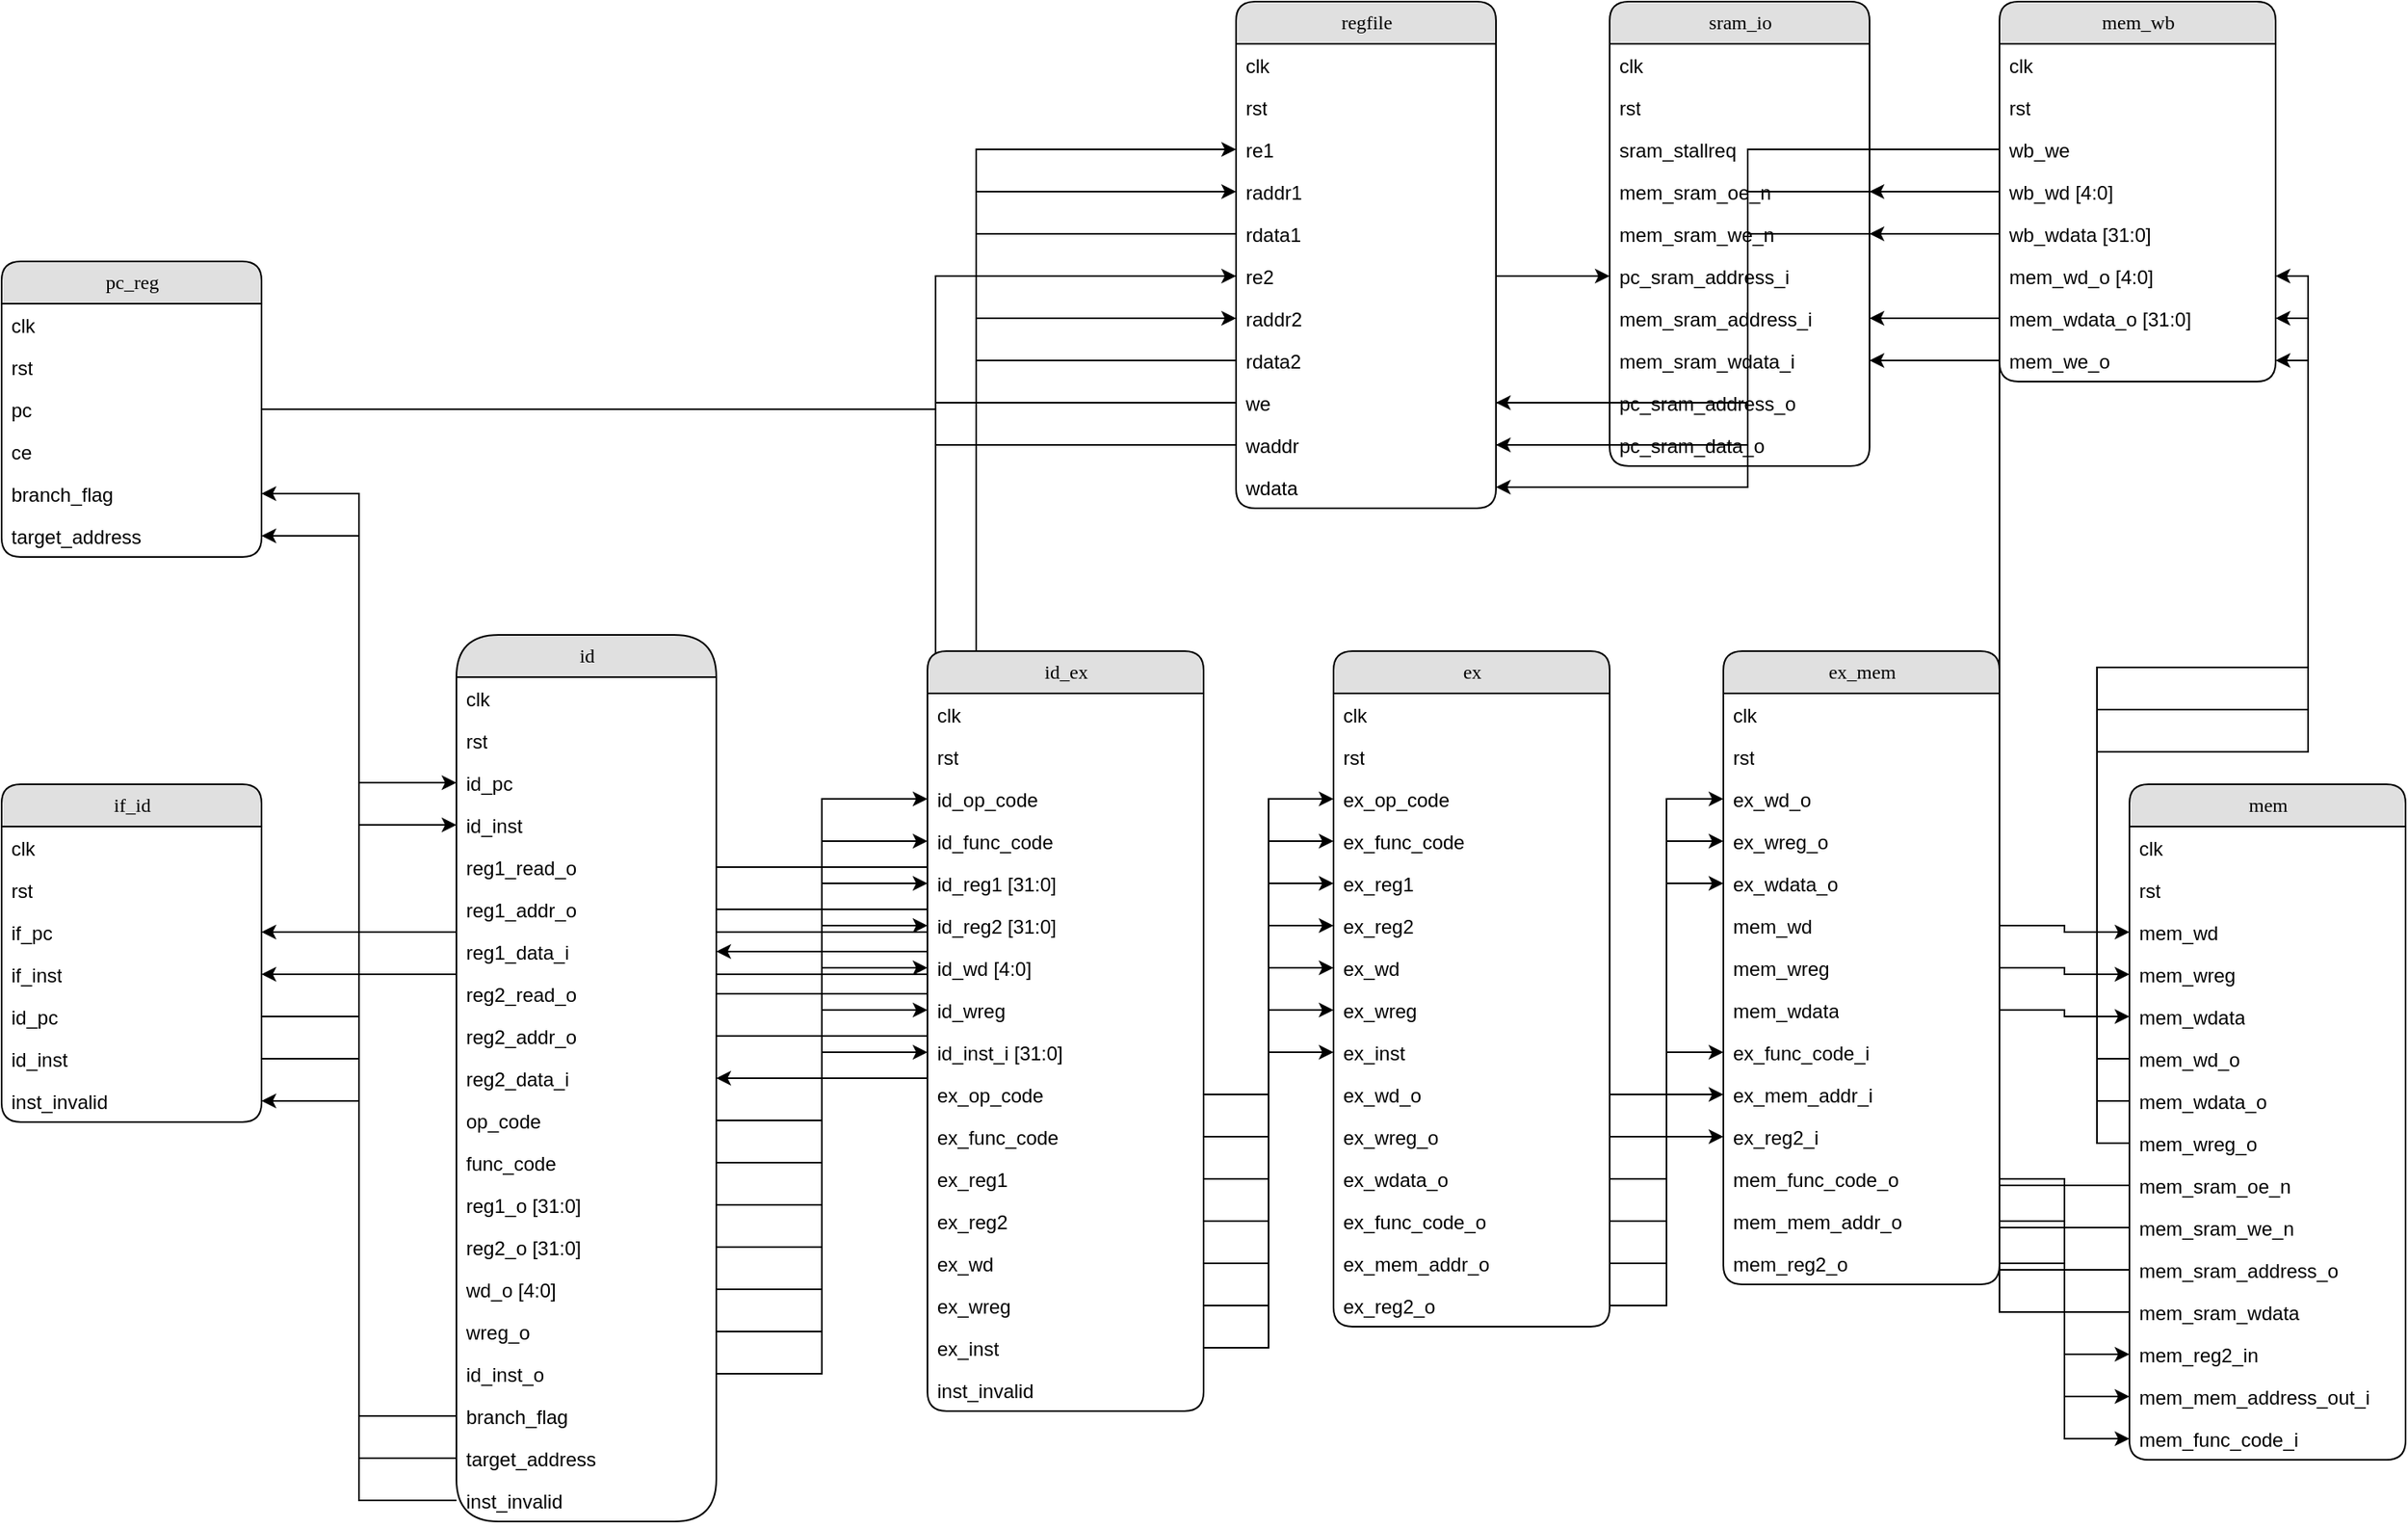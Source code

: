 <mxfile version="13.9.2" type="github">
  <diagram name="Page-1" id="b520641d-4fe3-3701-9064-5fc419738815">
    <mxGraphModel dx="2426" dy="2459" grid="1" gridSize="10" guides="1" tooltips="1" connect="1" arrows="1" fold="1" page="1" pageScale="1" pageWidth="850" pageHeight="1100" background="#ffffff" math="0" shadow="0">
      <root>
        <mxCell id="0" />
        <mxCell id="1" parent="0" />
        <mxCell id="21ea969265ad0168-6" value="pc_reg" style="swimlane;html=1;fontStyle=0;childLayout=stackLayout;horizontal=1;startSize=26;fillColor=#e0e0e0;horizontalStack=0;resizeParent=1;resizeLast=0;collapsible=1;marginBottom=0;swimlaneFillColor=#ffffff;align=center;rounded=1;shadow=0;comic=0;labelBackgroundColor=none;strokeWidth=1;fontFamily=Verdana;fontSize=12" parent="1" vertex="1">
          <mxGeometry x="70" y="-470" width="160" height="182" as="geometry">
            <mxRectangle x="160" y="74" width="70" height="26" as="alternateBounds" />
          </mxGeometry>
        </mxCell>
        <mxCell id="21ea969265ad0168-7" value="clk" style="text;html=1;strokeColor=none;fillColor=none;spacingLeft=4;spacingRight=4;whiteSpace=wrap;overflow=hidden;rotatable=0;points=[[0,0.5],[1,0.5]];portConstraint=eastwest;" parent="21ea969265ad0168-6" vertex="1">
          <mxGeometry y="26" width="160" height="26" as="geometry" />
        </mxCell>
        <mxCell id="21ea969265ad0168-8" value="rst" style="text;html=1;strokeColor=none;fillColor=none;spacingLeft=4;spacingRight=4;whiteSpace=wrap;overflow=hidden;rotatable=0;points=[[0,0.5],[1,0.5]];portConstraint=eastwest;" parent="21ea969265ad0168-6" vertex="1">
          <mxGeometry y="52" width="160" height="26" as="geometry" />
        </mxCell>
        <mxCell id="21ea969265ad0168-9" value="pc" style="text;html=1;strokeColor=none;fillColor=none;spacingLeft=4;spacingRight=4;whiteSpace=wrap;overflow=hidden;rotatable=0;points=[[0,0.5],[1,0.5]];portConstraint=eastwest;" parent="21ea969265ad0168-6" vertex="1">
          <mxGeometry y="78" width="160" height="26" as="geometry" />
        </mxCell>
        <mxCell id="YsdhhC4Hr84g5VF4oJ76-20" value="ce" style="text;html=1;strokeColor=none;fillColor=none;spacingLeft=4;spacingRight=4;whiteSpace=wrap;overflow=hidden;rotatable=0;points=[[0,0.5],[1,0.5]];portConstraint=eastwest;" vertex="1" parent="21ea969265ad0168-6">
          <mxGeometry y="104" width="160" height="26" as="geometry" />
        </mxCell>
        <mxCell id="YsdhhC4Hr84g5VF4oJ76-26" value="branch_flag" style="text;html=1;strokeColor=none;fillColor=none;spacingLeft=4;spacingRight=4;whiteSpace=wrap;overflow=hidden;rotatable=0;points=[[0,0.5],[1,0.5]];portConstraint=eastwest;" vertex="1" parent="21ea969265ad0168-6">
          <mxGeometry y="130" width="160" height="26" as="geometry" />
        </mxCell>
        <mxCell id="YsdhhC4Hr84g5VF4oJ76-27" value="target_address" style="text;html=1;strokeColor=none;fillColor=none;spacingLeft=4;spacingRight=4;whiteSpace=wrap;overflow=hidden;rotatable=0;points=[[0,0.5],[1,0.5]];portConstraint=eastwest;" vertex="1" parent="21ea969265ad0168-6">
          <mxGeometry y="156" width="160" height="26" as="geometry" />
        </mxCell>
        <mxCell id="YsdhhC4Hr84g5VF4oJ76-32" value="sram_io" style="swimlane;html=1;fontStyle=0;childLayout=stackLayout;horizontal=1;startSize=26;fillColor=#e0e0e0;horizontalStack=0;resizeParent=1;resizeLast=0;collapsible=1;marginBottom=0;swimlaneFillColor=#ffffff;align=center;rounded=1;shadow=0;comic=0;labelBackgroundColor=none;strokeWidth=1;fontFamily=Verdana;fontSize=12" vertex="1" parent="1">
          <mxGeometry x="1060" y="-630" width="160" height="286" as="geometry" />
        </mxCell>
        <mxCell id="YsdhhC4Hr84g5VF4oJ76-33" value="clk" style="text;html=1;strokeColor=none;fillColor=none;spacingLeft=4;spacingRight=4;whiteSpace=wrap;overflow=hidden;rotatable=0;points=[[0,0.5],[1,0.5]];portConstraint=eastwest;" vertex="1" parent="YsdhhC4Hr84g5VF4oJ76-32">
          <mxGeometry y="26" width="160" height="26" as="geometry" />
        </mxCell>
        <mxCell id="YsdhhC4Hr84g5VF4oJ76-34" value="rst" style="text;html=1;strokeColor=none;fillColor=none;spacingLeft=4;spacingRight=4;whiteSpace=wrap;overflow=hidden;rotatable=0;points=[[0,0.5],[1,0.5]];portConstraint=eastwest;" vertex="1" parent="YsdhhC4Hr84g5VF4oJ76-32">
          <mxGeometry y="52" width="160" height="26" as="geometry" />
        </mxCell>
        <mxCell id="YsdhhC4Hr84g5VF4oJ76-35" value="sram_stallreq" style="text;html=1;strokeColor=none;fillColor=none;spacingLeft=4;spacingRight=4;whiteSpace=wrap;overflow=hidden;rotatable=0;points=[[0,0.5],[1,0.5]];portConstraint=eastwest;" vertex="1" parent="YsdhhC4Hr84g5VF4oJ76-32">
          <mxGeometry y="78" width="160" height="26" as="geometry" />
        </mxCell>
        <mxCell id="YsdhhC4Hr84g5VF4oJ76-36" value="mem_sram_oe_n" style="text;html=1;strokeColor=none;fillColor=none;spacingLeft=4;spacingRight=4;whiteSpace=wrap;overflow=hidden;rotatable=0;points=[[0,0.5],[1,0.5]];portConstraint=eastwest;" vertex="1" parent="YsdhhC4Hr84g5VF4oJ76-32">
          <mxGeometry y="104" width="160" height="26" as="geometry" />
        </mxCell>
        <mxCell id="YsdhhC4Hr84g5VF4oJ76-37" value="mem_sram_we_n" style="text;html=1;strokeColor=none;fillColor=none;spacingLeft=4;spacingRight=4;whiteSpace=wrap;overflow=hidden;rotatable=0;points=[[0,0.5],[1,0.5]];portConstraint=eastwest;" vertex="1" parent="YsdhhC4Hr84g5VF4oJ76-32">
          <mxGeometry y="130" width="160" height="26" as="geometry" />
        </mxCell>
        <mxCell id="YsdhhC4Hr84g5VF4oJ76-38" value="pc_sram_address_i" style="text;html=1;strokeColor=none;fillColor=none;spacingLeft=4;spacingRight=4;whiteSpace=wrap;overflow=hidden;rotatable=0;points=[[0,0.5],[1,0.5]];portConstraint=eastwest;" vertex="1" parent="YsdhhC4Hr84g5VF4oJ76-32">
          <mxGeometry y="156" width="160" height="26" as="geometry" />
        </mxCell>
        <mxCell id="YsdhhC4Hr84g5VF4oJ76-39" value="mem_sram_address_i" style="text;html=1;strokeColor=none;fillColor=none;spacingLeft=4;spacingRight=4;whiteSpace=wrap;overflow=hidden;rotatable=0;points=[[0,0.5],[1,0.5]];portConstraint=eastwest;" vertex="1" parent="YsdhhC4Hr84g5VF4oJ76-32">
          <mxGeometry y="182" width="160" height="26" as="geometry" />
        </mxCell>
        <mxCell id="YsdhhC4Hr84g5VF4oJ76-40" value="mem_sram_wdata_i" style="text;html=1;strokeColor=none;fillColor=none;spacingLeft=4;spacingRight=4;whiteSpace=wrap;overflow=hidden;rotatable=0;points=[[0,0.5],[1,0.5]];portConstraint=eastwest;" vertex="1" parent="YsdhhC4Hr84g5VF4oJ76-32">
          <mxGeometry y="208" width="160" height="26" as="geometry" />
        </mxCell>
        <mxCell id="YsdhhC4Hr84g5VF4oJ76-42" value="pc_sram_address_o" style="text;html=1;strokeColor=none;fillColor=none;spacingLeft=4;spacingRight=4;whiteSpace=wrap;overflow=hidden;rotatable=0;points=[[0,0.5],[1,0.5]];portConstraint=eastwest;" vertex="1" parent="YsdhhC4Hr84g5VF4oJ76-32">
          <mxGeometry y="234" width="160" height="26" as="geometry" />
        </mxCell>
        <mxCell id="YsdhhC4Hr84g5VF4oJ76-41" value="pc_sram_data_o" style="text;html=1;strokeColor=none;fillColor=none;spacingLeft=4;spacingRight=4;whiteSpace=wrap;overflow=hidden;rotatable=0;points=[[0,0.5],[1,0.5]];portConstraint=eastwest;" vertex="1" parent="YsdhhC4Hr84g5VF4oJ76-32">
          <mxGeometry y="260" width="160" height="26" as="geometry" />
        </mxCell>
        <mxCell id="YsdhhC4Hr84g5VF4oJ76-43" style="edgeStyle=orthogonalEdgeStyle;rounded=0;orthogonalLoop=1;jettySize=auto;html=1;" edge="1" parent="1" source="21ea969265ad0168-9" target="YsdhhC4Hr84g5VF4oJ76-38">
          <mxGeometry relative="1" as="geometry" />
        </mxCell>
        <mxCell id="YsdhhC4Hr84g5VF4oJ76-44" value="if_id" style="swimlane;html=1;fontStyle=0;childLayout=stackLayout;horizontal=1;startSize=26;fillColor=#e0e0e0;horizontalStack=0;resizeParent=1;resizeLast=0;collapsible=1;marginBottom=0;swimlaneFillColor=#ffffff;align=center;rounded=1;shadow=0;comic=0;labelBackgroundColor=none;strokeWidth=1;fontFamily=Verdana;fontSize=12" vertex="1" parent="1">
          <mxGeometry x="70" y="-148" width="160" height="208" as="geometry" />
        </mxCell>
        <mxCell id="YsdhhC4Hr84g5VF4oJ76-45" value="clk" style="text;html=1;strokeColor=none;fillColor=none;spacingLeft=4;spacingRight=4;whiteSpace=wrap;overflow=hidden;rotatable=0;points=[[0,0.5],[1,0.5]];portConstraint=eastwest;" vertex="1" parent="YsdhhC4Hr84g5VF4oJ76-44">
          <mxGeometry y="26" width="160" height="26" as="geometry" />
        </mxCell>
        <mxCell id="YsdhhC4Hr84g5VF4oJ76-46" value="rst" style="text;html=1;strokeColor=none;fillColor=none;spacingLeft=4;spacingRight=4;whiteSpace=wrap;overflow=hidden;rotatable=0;points=[[0,0.5],[1,0.5]];portConstraint=eastwest;" vertex="1" parent="YsdhhC4Hr84g5VF4oJ76-44">
          <mxGeometry y="52" width="160" height="26" as="geometry" />
        </mxCell>
        <mxCell id="YsdhhC4Hr84g5VF4oJ76-47" value="if_pc" style="text;html=1;strokeColor=none;fillColor=none;spacingLeft=4;spacingRight=4;whiteSpace=wrap;overflow=hidden;rotatable=0;points=[[0,0.5],[1,0.5]];portConstraint=eastwest;" vertex="1" parent="YsdhhC4Hr84g5VF4oJ76-44">
          <mxGeometry y="78" width="160" height="26" as="geometry" />
        </mxCell>
        <mxCell id="YsdhhC4Hr84g5VF4oJ76-48" value="if_inst" style="text;html=1;strokeColor=none;fillColor=none;spacingLeft=4;spacingRight=4;whiteSpace=wrap;overflow=hidden;rotatable=0;points=[[0,0.5],[1,0.5]];portConstraint=eastwest;" vertex="1" parent="YsdhhC4Hr84g5VF4oJ76-44">
          <mxGeometry y="104" width="160" height="26" as="geometry" />
        </mxCell>
        <mxCell id="YsdhhC4Hr84g5VF4oJ76-49" value="id_pc" style="text;html=1;strokeColor=none;fillColor=none;spacingLeft=4;spacingRight=4;whiteSpace=wrap;overflow=hidden;rotatable=0;points=[[0,0.5],[1,0.5]];portConstraint=eastwest;" vertex="1" parent="YsdhhC4Hr84g5VF4oJ76-44">
          <mxGeometry y="130" width="160" height="26" as="geometry" />
        </mxCell>
        <mxCell id="YsdhhC4Hr84g5VF4oJ76-50" value="id_inst" style="text;html=1;strokeColor=none;fillColor=none;spacingLeft=4;spacingRight=4;whiteSpace=wrap;overflow=hidden;rotatable=0;points=[[0,0.5],[1,0.5]];portConstraint=eastwest;" vertex="1" parent="YsdhhC4Hr84g5VF4oJ76-44">
          <mxGeometry y="156" width="160" height="26" as="geometry" />
        </mxCell>
        <mxCell id="YsdhhC4Hr84g5VF4oJ76-51" value="inst_invalid" style="text;html=1;strokeColor=none;fillColor=none;spacingLeft=4;spacingRight=4;whiteSpace=wrap;overflow=hidden;rotatable=0;points=[[0,0.5],[1,0.5]];portConstraint=eastwest;" vertex="1" parent="YsdhhC4Hr84g5VF4oJ76-44">
          <mxGeometry y="182" width="160" height="26" as="geometry" />
        </mxCell>
        <mxCell id="YsdhhC4Hr84g5VF4oJ76-52" style="edgeStyle=orthogonalEdgeStyle;rounded=0;orthogonalLoop=1;jettySize=auto;html=1;" edge="1" parent="1" source="YsdhhC4Hr84g5VF4oJ76-42" target="YsdhhC4Hr84g5VF4oJ76-47">
          <mxGeometry relative="1" as="geometry" />
        </mxCell>
        <mxCell id="YsdhhC4Hr84g5VF4oJ76-53" style="edgeStyle=orthogonalEdgeStyle;rounded=0;orthogonalLoop=1;jettySize=auto;html=1;" edge="1" parent="1" source="YsdhhC4Hr84g5VF4oJ76-41" target="YsdhhC4Hr84g5VF4oJ76-48">
          <mxGeometry relative="1" as="geometry" />
        </mxCell>
        <mxCell id="YsdhhC4Hr84g5VF4oJ76-54" value="id" style="swimlane;html=1;fontStyle=0;childLayout=stackLayout;horizontal=1;startSize=26;fillColor=#e0e0e0;horizontalStack=0;resizeParent=1;resizeLast=0;collapsible=1;marginBottom=0;swimlaneFillColor=#ffffff;align=center;rounded=1;shadow=0;comic=0;labelBackgroundColor=none;strokeWidth=1;fontFamily=Verdana;fontSize=12;arcSize=46;" vertex="1" parent="1">
          <mxGeometry x="350" y="-240" width="160" height="546" as="geometry" />
        </mxCell>
        <mxCell id="YsdhhC4Hr84g5VF4oJ76-55" value="clk" style="text;html=1;strokeColor=none;fillColor=none;spacingLeft=4;spacingRight=4;whiteSpace=wrap;overflow=hidden;rotatable=0;points=[[0,0.5],[1,0.5]];portConstraint=eastwest;" vertex="1" parent="YsdhhC4Hr84g5VF4oJ76-54">
          <mxGeometry y="26" width="160" height="26" as="geometry" />
        </mxCell>
        <mxCell id="YsdhhC4Hr84g5VF4oJ76-56" value="rst" style="text;html=1;strokeColor=none;fillColor=none;spacingLeft=4;spacingRight=4;whiteSpace=wrap;overflow=hidden;rotatable=0;points=[[0,0.5],[1,0.5]];portConstraint=eastwest;" vertex="1" parent="YsdhhC4Hr84g5VF4oJ76-54">
          <mxGeometry y="52" width="160" height="26" as="geometry" />
        </mxCell>
        <mxCell id="YsdhhC4Hr84g5VF4oJ76-57" value="id_pc" style="text;html=1;strokeColor=none;fillColor=none;spacingLeft=4;spacingRight=4;whiteSpace=wrap;overflow=hidden;rotatable=0;points=[[0,0.5],[1,0.5]];portConstraint=eastwest;" vertex="1" parent="YsdhhC4Hr84g5VF4oJ76-54">
          <mxGeometry y="78" width="160" height="26" as="geometry" />
        </mxCell>
        <mxCell id="YsdhhC4Hr84g5VF4oJ76-58" value="id_inst" style="text;html=1;strokeColor=none;fillColor=none;spacingLeft=4;spacingRight=4;whiteSpace=wrap;overflow=hidden;rotatable=0;points=[[0,0.5],[1,0.5]];portConstraint=eastwest;" vertex="1" parent="YsdhhC4Hr84g5VF4oJ76-54">
          <mxGeometry y="104" width="160" height="26" as="geometry" />
        </mxCell>
        <mxCell id="YsdhhC4Hr84g5VF4oJ76-80" value="reg1_read_o" style="text;html=1;strokeColor=none;fillColor=none;spacingLeft=4;spacingRight=4;whiteSpace=wrap;overflow=hidden;rotatable=0;points=[[0,0.5],[1,0.5]];portConstraint=eastwest;" vertex="1" parent="YsdhhC4Hr84g5VF4oJ76-54">
          <mxGeometry y="130" width="160" height="26" as="geometry" />
        </mxCell>
        <mxCell id="YsdhhC4Hr84g5VF4oJ76-73" value="reg1_addr_o" style="text;html=1;strokeColor=none;fillColor=none;spacingLeft=4;spacingRight=4;whiteSpace=wrap;overflow=hidden;rotatable=0;points=[[0,0.5],[1,0.5]];portConstraint=eastwest;" vertex="1" parent="YsdhhC4Hr84g5VF4oJ76-54">
          <mxGeometry y="156" width="160" height="26" as="geometry" />
        </mxCell>
        <mxCell id="YsdhhC4Hr84g5VF4oJ76-78" value="reg1_data_i" style="text;html=1;strokeColor=none;fillColor=none;spacingLeft=4;spacingRight=4;whiteSpace=wrap;overflow=hidden;rotatable=0;points=[[0,0.5],[1,0.5]];portConstraint=eastwest;" vertex="1" parent="YsdhhC4Hr84g5VF4oJ76-54">
          <mxGeometry y="182" width="160" height="26" as="geometry" />
        </mxCell>
        <mxCell id="YsdhhC4Hr84g5VF4oJ76-74" value="reg2_read_o" style="text;html=1;strokeColor=none;fillColor=none;spacingLeft=4;spacingRight=4;whiteSpace=wrap;overflow=hidden;rotatable=0;points=[[0,0.5],[1,0.5]];portConstraint=eastwest;" vertex="1" parent="YsdhhC4Hr84g5VF4oJ76-54">
          <mxGeometry y="208" width="160" height="26" as="geometry" />
        </mxCell>
        <mxCell id="YsdhhC4Hr84g5VF4oJ76-79" value="reg2_addr_o" style="text;html=1;strokeColor=none;fillColor=none;spacingLeft=4;spacingRight=4;whiteSpace=wrap;overflow=hidden;rotatable=0;points=[[0,0.5],[1,0.5]];portConstraint=eastwest;" vertex="1" parent="YsdhhC4Hr84g5VF4oJ76-54">
          <mxGeometry y="234" width="160" height="26" as="geometry" />
        </mxCell>
        <mxCell id="YsdhhC4Hr84g5VF4oJ76-81" value="reg2_data_i" style="text;html=1;strokeColor=none;fillColor=none;spacingLeft=4;spacingRight=4;whiteSpace=wrap;overflow=hidden;rotatable=0;points=[[0,0.5],[1,0.5]];portConstraint=eastwest;" vertex="1" parent="YsdhhC4Hr84g5VF4oJ76-54">
          <mxGeometry y="260" width="160" height="26" as="geometry" />
        </mxCell>
        <mxCell id="YsdhhC4Hr84g5VF4oJ76-88" value="op_code" style="text;html=1;strokeColor=none;fillColor=none;spacingLeft=4;spacingRight=4;whiteSpace=wrap;overflow=hidden;rotatable=0;points=[[0,0.5],[1,0.5]];portConstraint=eastwest;" vertex="1" parent="YsdhhC4Hr84g5VF4oJ76-54">
          <mxGeometry y="286" width="160" height="26" as="geometry" />
        </mxCell>
        <mxCell id="YsdhhC4Hr84g5VF4oJ76-89" value="func_code" style="text;html=1;strokeColor=none;fillColor=none;spacingLeft=4;spacingRight=4;whiteSpace=wrap;overflow=hidden;rotatable=0;points=[[0,0.5],[1,0.5]];portConstraint=eastwest;" vertex="1" parent="YsdhhC4Hr84g5VF4oJ76-54">
          <mxGeometry y="312" width="160" height="26" as="geometry" />
        </mxCell>
        <mxCell id="YsdhhC4Hr84g5VF4oJ76-90" value="reg1_o [31:0]" style="text;html=1;strokeColor=none;fillColor=none;spacingLeft=4;spacingRight=4;whiteSpace=wrap;overflow=hidden;rotatable=0;points=[[0,0.5],[1,0.5]];portConstraint=eastwest;" vertex="1" parent="YsdhhC4Hr84g5VF4oJ76-54">
          <mxGeometry y="338" width="160" height="26" as="geometry" />
        </mxCell>
        <mxCell id="YsdhhC4Hr84g5VF4oJ76-91" value="reg2_o [31:0]" style="text;html=1;strokeColor=none;fillColor=none;spacingLeft=4;spacingRight=4;whiteSpace=wrap;overflow=hidden;rotatable=0;points=[[0,0.5],[1,0.5]];portConstraint=eastwest;" vertex="1" parent="YsdhhC4Hr84g5VF4oJ76-54">
          <mxGeometry y="364" width="160" height="26" as="geometry" />
        </mxCell>
        <mxCell id="YsdhhC4Hr84g5VF4oJ76-92" value="wd_o [4:0]" style="text;html=1;strokeColor=none;fillColor=none;spacingLeft=4;spacingRight=4;whiteSpace=wrap;overflow=hidden;rotatable=0;points=[[0,0.5],[1,0.5]];portConstraint=eastwest;" vertex="1" parent="YsdhhC4Hr84g5VF4oJ76-54">
          <mxGeometry y="390" width="160" height="26" as="geometry" />
        </mxCell>
        <mxCell id="YsdhhC4Hr84g5VF4oJ76-93" value="wreg_o" style="text;html=1;strokeColor=none;fillColor=none;spacingLeft=4;spacingRight=4;whiteSpace=wrap;overflow=hidden;rotatable=0;points=[[0,0.5],[1,0.5]];portConstraint=eastwest;" vertex="1" parent="YsdhhC4Hr84g5VF4oJ76-54">
          <mxGeometry y="416" width="160" height="26" as="geometry" />
        </mxCell>
        <mxCell id="YsdhhC4Hr84g5VF4oJ76-145" value="id_inst_o" style="text;html=1;strokeColor=none;fillColor=none;spacingLeft=4;spacingRight=4;whiteSpace=wrap;overflow=hidden;rotatable=0;points=[[0,0.5],[1,0.5]];portConstraint=eastwest;" vertex="1" parent="YsdhhC4Hr84g5VF4oJ76-54">
          <mxGeometry y="442" width="160" height="26" as="geometry" />
        </mxCell>
        <mxCell id="YsdhhC4Hr84g5VF4oJ76-146" value="branch_flag" style="text;html=1;strokeColor=none;fillColor=none;spacingLeft=4;spacingRight=4;whiteSpace=wrap;overflow=hidden;rotatable=0;points=[[0,0.5],[1,0.5]];portConstraint=eastwest;" vertex="1" parent="YsdhhC4Hr84g5VF4oJ76-54">
          <mxGeometry y="468" width="160" height="26" as="geometry" />
        </mxCell>
        <mxCell id="YsdhhC4Hr84g5VF4oJ76-147" value="target_address" style="text;html=1;strokeColor=none;fillColor=none;spacingLeft=4;spacingRight=4;whiteSpace=wrap;overflow=hidden;rotatable=0;points=[[0,0.5],[1,0.5]];portConstraint=eastwest;" vertex="1" parent="YsdhhC4Hr84g5VF4oJ76-54">
          <mxGeometry y="494" width="160" height="26" as="geometry" />
        </mxCell>
        <mxCell id="YsdhhC4Hr84g5VF4oJ76-148" value="inst_invalid" style="text;html=1;strokeColor=none;fillColor=none;spacingLeft=4;spacingRight=4;whiteSpace=wrap;overflow=hidden;rotatable=0;points=[[0,0.5],[1,0.5]];portConstraint=eastwest;" vertex="1" parent="YsdhhC4Hr84g5VF4oJ76-54">
          <mxGeometry y="520" width="160" height="26" as="geometry" />
        </mxCell>
        <mxCell id="YsdhhC4Hr84g5VF4oJ76-59" style="edgeStyle=orthogonalEdgeStyle;rounded=0;orthogonalLoop=1;jettySize=auto;html=1;" edge="1" parent="1" source="YsdhhC4Hr84g5VF4oJ76-49" target="YsdhhC4Hr84g5VF4oJ76-57">
          <mxGeometry relative="1" as="geometry" />
        </mxCell>
        <mxCell id="YsdhhC4Hr84g5VF4oJ76-60" style="edgeStyle=orthogonalEdgeStyle;rounded=0;orthogonalLoop=1;jettySize=auto;html=1;" edge="1" parent="1" source="YsdhhC4Hr84g5VF4oJ76-50" target="YsdhhC4Hr84g5VF4oJ76-58">
          <mxGeometry relative="1" as="geometry" />
        </mxCell>
        <mxCell id="YsdhhC4Hr84g5VF4oJ76-61" value="regfile" style="swimlane;html=1;fontStyle=0;childLayout=stackLayout;horizontal=1;startSize=26;fillColor=#e0e0e0;horizontalStack=0;resizeParent=1;resizeLast=0;collapsible=1;marginBottom=0;swimlaneFillColor=#ffffff;align=center;rounded=1;shadow=0;comic=0;labelBackgroundColor=none;strokeWidth=1;fontFamily=Verdana;fontSize=12" vertex="1" parent="1">
          <mxGeometry x="830" y="-630" width="160" height="312" as="geometry" />
        </mxCell>
        <mxCell id="YsdhhC4Hr84g5VF4oJ76-62" value="clk" style="text;html=1;strokeColor=none;fillColor=none;spacingLeft=4;spacingRight=4;whiteSpace=wrap;overflow=hidden;rotatable=0;points=[[0,0.5],[1,0.5]];portConstraint=eastwest;" vertex="1" parent="YsdhhC4Hr84g5VF4oJ76-61">
          <mxGeometry y="26" width="160" height="26" as="geometry" />
        </mxCell>
        <mxCell id="YsdhhC4Hr84g5VF4oJ76-63" value="rst" style="text;html=1;strokeColor=none;fillColor=none;spacingLeft=4;spacingRight=4;whiteSpace=wrap;overflow=hidden;rotatable=0;points=[[0,0.5],[1,0.5]];portConstraint=eastwest;" vertex="1" parent="YsdhhC4Hr84g5VF4oJ76-61">
          <mxGeometry y="52" width="160" height="26" as="geometry" />
        </mxCell>
        <mxCell id="YsdhhC4Hr84g5VF4oJ76-65" value="re1" style="text;html=1;strokeColor=none;fillColor=none;spacingLeft=4;spacingRight=4;whiteSpace=wrap;overflow=hidden;rotatable=0;points=[[0,0.5],[1,0.5]];portConstraint=eastwest;" vertex="1" parent="YsdhhC4Hr84g5VF4oJ76-61">
          <mxGeometry y="78" width="160" height="26" as="geometry" />
        </mxCell>
        <mxCell id="YsdhhC4Hr84g5VF4oJ76-64" value="raddr1" style="text;html=1;strokeColor=none;fillColor=none;spacingLeft=4;spacingRight=4;whiteSpace=wrap;overflow=hidden;rotatable=0;points=[[0,0.5],[1,0.5]];portConstraint=eastwest;" vertex="1" parent="YsdhhC4Hr84g5VF4oJ76-61">
          <mxGeometry y="104" width="160" height="26" as="geometry" />
        </mxCell>
        <mxCell id="YsdhhC4Hr84g5VF4oJ76-66" value="rdata1" style="text;html=1;strokeColor=none;fillColor=none;spacingLeft=4;spacingRight=4;whiteSpace=wrap;overflow=hidden;rotatable=0;points=[[0,0.5],[1,0.5]];portConstraint=eastwest;" vertex="1" parent="YsdhhC4Hr84g5VF4oJ76-61">
          <mxGeometry y="130" width="160" height="26" as="geometry" />
        </mxCell>
        <mxCell id="YsdhhC4Hr84g5VF4oJ76-68" value="re2" style="text;html=1;strokeColor=none;fillColor=none;spacingLeft=4;spacingRight=4;whiteSpace=wrap;overflow=hidden;rotatable=0;points=[[0,0.5],[1,0.5]];portConstraint=eastwest;" vertex="1" parent="YsdhhC4Hr84g5VF4oJ76-61">
          <mxGeometry y="156" width="160" height="26" as="geometry" />
        </mxCell>
        <mxCell id="YsdhhC4Hr84g5VF4oJ76-67" value="raddr2" style="text;html=1;strokeColor=none;fillColor=none;spacingLeft=4;spacingRight=4;whiteSpace=wrap;overflow=hidden;rotatable=0;points=[[0,0.5],[1,0.5]];portConstraint=eastwest;" vertex="1" parent="YsdhhC4Hr84g5VF4oJ76-61">
          <mxGeometry y="182" width="160" height="26" as="geometry" />
        </mxCell>
        <mxCell id="YsdhhC4Hr84g5VF4oJ76-69" value="rdata2" style="text;html=1;strokeColor=none;fillColor=none;spacingLeft=4;spacingRight=4;whiteSpace=wrap;overflow=hidden;rotatable=0;points=[[0,0.5],[1,0.5]];portConstraint=eastwest;" vertex="1" parent="YsdhhC4Hr84g5VF4oJ76-61">
          <mxGeometry y="208" width="160" height="26" as="geometry" />
        </mxCell>
        <mxCell id="YsdhhC4Hr84g5VF4oJ76-70" value="we" style="text;html=1;strokeColor=none;fillColor=none;spacingLeft=4;spacingRight=4;whiteSpace=wrap;overflow=hidden;rotatable=0;points=[[0,0.5],[1,0.5]];portConstraint=eastwest;" vertex="1" parent="YsdhhC4Hr84g5VF4oJ76-61">
          <mxGeometry y="234" width="160" height="26" as="geometry" />
        </mxCell>
        <mxCell id="YsdhhC4Hr84g5VF4oJ76-71" value="waddr" style="text;html=1;strokeColor=none;fillColor=none;spacingLeft=4;spacingRight=4;whiteSpace=wrap;overflow=hidden;rotatable=0;points=[[0,0.5],[1,0.5]];portConstraint=eastwest;" vertex="1" parent="YsdhhC4Hr84g5VF4oJ76-61">
          <mxGeometry y="260" width="160" height="26" as="geometry" />
        </mxCell>
        <mxCell id="YsdhhC4Hr84g5VF4oJ76-72" value="wdata" style="text;html=1;strokeColor=none;fillColor=none;spacingLeft=4;spacingRight=4;whiteSpace=wrap;overflow=hidden;rotatable=0;points=[[0,0.5],[1,0.5]];portConstraint=eastwest;" vertex="1" parent="YsdhhC4Hr84g5VF4oJ76-61">
          <mxGeometry y="286" width="160" height="26" as="geometry" />
        </mxCell>
        <mxCell id="YsdhhC4Hr84g5VF4oJ76-82" style="edgeStyle=orthogonalEdgeStyle;rounded=0;orthogonalLoop=1;jettySize=auto;html=1;" edge="1" parent="1" source="YsdhhC4Hr84g5VF4oJ76-80" target="YsdhhC4Hr84g5VF4oJ76-65">
          <mxGeometry relative="1" as="geometry" />
        </mxCell>
        <mxCell id="YsdhhC4Hr84g5VF4oJ76-83" style="edgeStyle=orthogonalEdgeStyle;rounded=0;orthogonalLoop=1;jettySize=auto;html=1;" edge="1" parent="1" source="YsdhhC4Hr84g5VF4oJ76-73" target="YsdhhC4Hr84g5VF4oJ76-64">
          <mxGeometry relative="1" as="geometry" />
        </mxCell>
        <mxCell id="YsdhhC4Hr84g5VF4oJ76-84" style="edgeStyle=orthogonalEdgeStyle;rounded=0;orthogonalLoop=1;jettySize=auto;html=1;" edge="1" parent="1" source="YsdhhC4Hr84g5VF4oJ76-66" target="YsdhhC4Hr84g5VF4oJ76-78">
          <mxGeometry relative="1" as="geometry" />
        </mxCell>
        <mxCell id="YsdhhC4Hr84g5VF4oJ76-85" style="edgeStyle=orthogonalEdgeStyle;rounded=0;orthogonalLoop=1;jettySize=auto;html=1;" edge="1" parent="1" source="YsdhhC4Hr84g5VF4oJ76-74" target="YsdhhC4Hr84g5VF4oJ76-68">
          <mxGeometry relative="1" as="geometry" />
        </mxCell>
        <mxCell id="YsdhhC4Hr84g5VF4oJ76-86" style="edgeStyle=orthogonalEdgeStyle;rounded=0;orthogonalLoop=1;jettySize=auto;html=1;" edge="1" parent="1" source="YsdhhC4Hr84g5VF4oJ76-79" target="YsdhhC4Hr84g5VF4oJ76-67">
          <mxGeometry relative="1" as="geometry" />
        </mxCell>
        <mxCell id="YsdhhC4Hr84g5VF4oJ76-87" style="edgeStyle=orthogonalEdgeStyle;rounded=0;orthogonalLoop=1;jettySize=auto;html=1;" edge="1" parent="1" source="YsdhhC4Hr84g5VF4oJ76-69" target="YsdhhC4Hr84g5VF4oJ76-81">
          <mxGeometry relative="1" as="geometry" />
        </mxCell>
        <mxCell id="YsdhhC4Hr84g5VF4oJ76-94" value="id_ex" style="swimlane;html=1;fontStyle=0;childLayout=stackLayout;horizontal=1;startSize=26;fillColor=#e0e0e0;horizontalStack=0;resizeParent=1;resizeLast=0;collapsible=1;marginBottom=0;swimlaneFillColor=#ffffff;align=center;rounded=1;shadow=0;comic=0;labelBackgroundColor=none;strokeWidth=1;fontFamily=Verdana;fontSize=12" vertex="1" parent="1">
          <mxGeometry x="640" y="-230" width="170" height="468" as="geometry" />
        </mxCell>
        <mxCell id="YsdhhC4Hr84g5VF4oJ76-95" value="clk" style="text;html=1;strokeColor=none;fillColor=none;spacingLeft=4;spacingRight=4;whiteSpace=wrap;overflow=hidden;rotatable=0;points=[[0,0.5],[1,0.5]];portConstraint=eastwest;" vertex="1" parent="YsdhhC4Hr84g5VF4oJ76-94">
          <mxGeometry y="26" width="170" height="26" as="geometry" />
        </mxCell>
        <mxCell id="YsdhhC4Hr84g5VF4oJ76-96" value="rst" style="text;html=1;strokeColor=none;fillColor=none;spacingLeft=4;spacingRight=4;whiteSpace=wrap;overflow=hidden;rotatable=0;points=[[0,0.5],[1,0.5]];portConstraint=eastwest;" vertex="1" parent="YsdhhC4Hr84g5VF4oJ76-94">
          <mxGeometry y="52" width="170" height="26" as="geometry" />
        </mxCell>
        <mxCell id="YsdhhC4Hr84g5VF4oJ76-121" value="id_op_code" style="text;html=1;strokeColor=none;fillColor=none;spacingLeft=4;spacingRight=4;whiteSpace=wrap;overflow=hidden;rotatable=0;points=[[0,0.5],[1,0.5]];portConstraint=eastwest;" vertex="1" parent="YsdhhC4Hr84g5VF4oJ76-94">
          <mxGeometry y="78" width="170" height="26" as="geometry" />
        </mxCell>
        <mxCell id="YsdhhC4Hr84g5VF4oJ76-122" value="id_func_code" style="text;html=1;strokeColor=none;fillColor=none;spacingLeft=4;spacingRight=4;whiteSpace=wrap;overflow=hidden;rotatable=0;points=[[0,0.5],[1,0.5]];portConstraint=eastwest;" vertex="1" parent="YsdhhC4Hr84g5VF4oJ76-94">
          <mxGeometry y="104" width="170" height="26" as="geometry" />
        </mxCell>
        <mxCell id="YsdhhC4Hr84g5VF4oJ76-123" value="id_reg1 [31:0]" style="text;html=1;strokeColor=none;fillColor=none;spacingLeft=4;spacingRight=4;whiteSpace=wrap;overflow=hidden;rotatable=0;points=[[0,0.5],[1,0.5]];portConstraint=eastwest;" vertex="1" parent="YsdhhC4Hr84g5VF4oJ76-94">
          <mxGeometry y="130" width="170" height="26" as="geometry" />
        </mxCell>
        <mxCell id="YsdhhC4Hr84g5VF4oJ76-124" value="id_reg2 [31:0]" style="text;html=1;strokeColor=none;fillColor=none;spacingLeft=4;spacingRight=4;whiteSpace=wrap;overflow=hidden;rotatable=0;points=[[0,0.5],[1,0.5]];portConstraint=eastwest;" vertex="1" parent="YsdhhC4Hr84g5VF4oJ76-94">
          <mxGeometry y="156" width="170" height="26" as="geometry" />
        </mxCell>
        <mxCell id="YsdhhC4Hr84g5VF4oJ76-125" value="id_wd [4:0]" style="text;html=1;strokeColor=none;fillColor=none;spacingLeft=4;spacingRight=4;whiteSpace=wrap;overflow=hidden;rotatable=0;points=[[0,0.5],[1,0.5]];portConstraint=eastwest;" vertex="1" parent="YsdhhC4Hr84g5VF4oJ76-94">
          <mxGeometry y="182" width="170" height="26" as="geometry" />
        </mxCell>
        <mxCell id="YsdhhC4Hr84g5VF4oJ76-126" value="id_wreg" style="text;html=1;strokeColor=none;fillColor=none;spacingLeft=4;spacingRight=4;whiteSpace=wrap;overflow=hidden;rotatable=0;points=[[0,0.5],[1,0.5]];portConstraint=eastwest;" vertex="1" parent="YsdhhC4Hr84g5VF4oJ76-94">
          <mxGeometry y="208" width="170" height="26" as="geometry" />
        </mxCell>
        <mxCell id="YsdhhC4Hr84g5VF4oJ76-127" value="id_inst_i [31:0]" style="text;html=1;strokeColor=none;fillColor=none;spacingLeft=4;spacingRight=4;whiteSpace=wrap;overflow=hidden;rotatable=0;points=[[0,0.5],[1,0.5]];portConstraint=eastwest;" vertex="1" parent="YsdhhC4Hr84g5VF4oJ76-94">
          <mxGeometry y="234" width="170" height="26" as="geometry" />
        </mxCell>
        <mxCell id="YsdhhC4Hr84g5VF4oJ76-128" value="ex_op_code" style="text;html=1;strokeColor=none;fillColor=none;spacingLeft=4;spacingRight=4;whiteSpace=wrap;overflow=hidden;rotatable=0;points=[[0,0.5],[1,0.5]];portConstraint=eastwest;" vertex="1" parent="YsdhhC4Hr84g5VF4oJ76-94">
          <mxGeometry y="260" width="170" height="26" as="geometry" />
        </mxCell>
        <mxCell id="YsdhhC4Hr84g5VF4oJ76-129" value="ex_func_code" style="text;html=1;strokeColor=none;fillColor=none;spacingLeft=4;spacingRight=4;whiteSpace=wrap;overflow=hidden;rotatable=0;points=[[0,0.5],[1,0.5]];portConstraint=eastwest;" vertex="1" parent="YsdhhC4Hr84g5VF4oJ76-94">
          <mxGeometry y="286" width="170" height="26" as="geometry" />
        </mxCell>
        <mxCell id="YsdhhC4Hr84g5VF4oJ76-130" value="ex_reg1" style="text;html=1;strokeColor=none;fillColor=none;spacingLeft=4;spacingRight=4;whiteSpace=wrap;overflow=hidden;rotatable=0;points=[[0,0.5],[1,0.5]];portConstraint=eastwest;" vertex="1" parent="YsdhhC4Hr84g5VF4oJ76-94">
          <mxGeometry y="312" width="170" height="26" as="geometry" />
        </mxCell>
        <mxCell id="YsdhhC4Hr84g5VF4oJ76-131" value="ex_reg2" style="text;html=1;strokeColor=none;fillColor=none;spacingLeft=4;spacingRight=4;whiteSpace=wrap;overflow=hidden;rotatable=0;points=[[0,0.5],[1,0.5]];portConstraint=eastwest;" vertex="1" parent="YsdhhC4Hr84g5VF4oJ76-94">
          <mxGeometry y="338" width="170" height="26" as="geometry" />
        </mxCell>
        <mxCell id="YsdhhC4Hr84g5VF4oJ76-132" value="ex_wd" style="text;html=1;strokeColor=none;fillColor=none;spacingLeft=4;spacingRight=4;whiteSpace=wrap;overflow=hidden;rotatable=0;points=[[0,0.5],[1,0.5]];portConstraint=eastwest;" vertex="1" parent="YsdhhC4Hr84g5VF4oJ76-94">
          <mxGeometry y="364" width="170" height="26" as="geometry" />
        </mxCell>
        <mxCell id="YsdhhC4Hr84g5VF4oJ76-133" value="ex_wreg" style="text;html=1;strokeColor=none;fillColor=none;spacingLeft=4;spacingRight=4;whiteSpace=wrap;overflow=hidden;rotatable=0;points=[[0,0.5],[1,0.5]];portConstraint=eastwest;" vertex="1" parent="YsdhhC4Hr84g5VF4oJ76-94">
          <mxGeometry y="390" width="170" height="26" as="geometry" />
        </mxCell>
        <mxCell id="YsdhhC4Hr84g5VF4oJ76-134" value="ex_inst" style="text;html=1;strokeColor=none;fillColor=none;spacingLeft=4;spacingRight=4;whiteSpace=wrap;overflow=hidden;rotatable=0;points=[[0,0.5],[1,0.5]];portConstraint=eastwest;" vertex="1" parent="YsdhhC4Hr84g5VF4oJ76-94">
          <mxGeometry y="416" width="170" height="26" as="geometry" />
        </mxCell>
        <mxCell id="YsdhhC4Hr84g5VF4oJ76-135" value="inst_invalid" style="text;html=1;strokeColor=none;fillColor=none;spacingLeft=4;spacingRight=4;whiteSpace=wrap;overflow=hidden;rotatable=0;points=[[0,0.5],[1,0.5]];portConstraint=eastwest;" vertex="1" parent="YsdhhC4Hr84g5VF4oJ76-94">
          <mxGeometry y="442" width="170" height="26" as="geometry" />
        </mxCell>
        <mxCell id="YsdhhC4Hr84g5VF4oJ76-103" value="ex_mem" style="swimlane;html=1;fontStyle=0;childLayout=stackLayout;horizontal=1;startSize=26;fillColor=#e0e0e0;horizontalStack=0;resizeParent=1;resizeLast=0;collapsible=1;marginBottom=0;swimlaneFillColor=#ffffff;align=center;rounded=1;shadow=0;comic=0;labelBackgroundColor=none;strokeWidth=1;fontFamily=Verdana;fontSize=12" vertex="1" parent="1">
          <mxGeometry x="1130" y="-230" width="170" height="390" as="geometry" />
        </mxCell>
        <mxCell id="YsdhhC4Hr84g5VF4oJ76-104" value="clk" style="text;html=1;strokeColor=none;fillColor=none;spacingLeft=4;spacingRight=4;whiteSpace=wrap;overflow=hidden;rotatable=0;points=[[0,0.5],[1,0.5]];portConstraint=eastwest;" vertex="1" parent="YsdhhC4Hr84g5VF4oJ76-103">
          <mxGeometry y="26" width="170" height="26" as="geometry" />
        </mxCell>
        <mxCell id="YsdhhC4Hr84g5VF4oJ76-105" value="rst" style="text;html=1;strokeColor=none;fillColor=none;spacingLeft=4;spacingRight=4;whiteSpace=wrap;overflow=hidden;rotatable=0;points=[[0,0.5],[1,0.5]];portConstraint=eastwest;" vertex="1" parent="YsdhhC4Hr84g5VF4oJ76-103">
          <mxGeometry y="52" width="170" height="26" as="geometry" />
        </mxCell>
        <mxCell id="YsdhhC4Hr84g5VF4oJ76-166" value="ex_wd_o" style="text;html=1;strokeColor=none;fillColor=none;spacingLeft=4;spacingRight=4;whiteSpace=wrap;overflow=hidden;rotatable=0;points=[[0,0.5],[1,0.5]];portConstraint=eastwest;" vertex="1" parent="YsdhhC4Hr84g5VF4oJ76-103">
          <mxGeometry y="78" width="170" height="26" as="geometry" />
        </mxCell>
        <mxCell id="YsdhhC4Hr84g5VF4oJ76-167" value="ex_wreg_o" style="text;html=1;strokeColor=none;fillColor=none;spacingLeft=4;spacingRight=4;whiteSpace=wrap;overflow=hidden;rotatable=0;points=[[0,0.5],[1,0.5]];portConstraint=eastwest;" vertex="1" parent="YsdhhC4Hr84g5VF4oJ76-103">
          <mxGeometry y="104" width="170" height="26" as="geometry" />
        </mxCell>
        <mxCell id="YsdhhC4Hr84g5VF4oJ76-168" value="ex_wdata_o" style="text;html=1;strokeColor=none;fillColor=none;spacingLeft=4;spacingRight=4;whiteSpace=wrap;overflow=hidden;rotatable=0;points=[[0,0.5],[1,0.5]];portConstraint=eastwest;" vertex="1" parent="YsdhhC4Hr84g5VF4oJ76-103">
          <mxGeometry y="130" width="170" height="26" as="geometry" />
        </mxCell>
        <mxCell id="YsdhhC4Hr84g5VF4oJ76-169" value="mem_wd" style="text;html=1;strokeColor=none;fillColor=none;spacingLeft=4;spacingRight=4;whiteSpace=wrap;overflow=hidden;rotatable=0;points=[[0,0.5],[1,0.5]];portConstraint=eastwest;" vertex="1" parent="YsdhhC4Hr84g5VF4oJ76-103">
          <mxGeometry y="156" width="170" height="26" as="geometry" />
        </mxCell>
        <mxCell id="YsdhhC4Hr84g5VF4oJ76-170" value="mem_wreg" style="text;html=1;strokeColor=none;fillColor=none;spacingLeft=4;spacingRight=4;whiteSpace=wrap;overflow=hidden;rotatable=0;points=[[0,0.5],[1,0.5]];portConstraint=eastwest;" vertex="1" parent="YsdhhC4Hr84g5VF4oJ76-103">
          <mxGeometry y="182" width="170" height="26" as="geometry" />
        </mxCell>
        <mxCell id="YsdhhC4Hr84g5VF4oJ76-171" value="mem_wdata" style="text;html=1;strokeColor=none;fillColor=none;spacingLeft=4;spacingRight=4;whiteSpace=wrap;overflow=hidden;rotatable=0;points=[[0,0.5],[1,0.5]];portConstraint=eastwest;" vertex="1" parent="YsdhhC4Hr84g5VF4oJ76-103">
          <mxGeometry y="208" width="170" height="26" as="geometry" />
        </mxCell>
        <mxCell id="YsdhhC4Hr84g5VF4oJ76-172" value="ex_func_code_i" style="text;html=1;strokeColor=none;fillColor=none;spacingLeft=4;spacingRight=4;whiteSpace=wrap;overflow=hidden;rotatable=0;points=[[0,0.5],[1,0.5]];portConstraint=eastwest;" vertex="1" parent="YsdhhC4Hr84g5VF4oJ76-103">
          <mxGeometry y="234" width="170" height="26" as="geometry" />
        </mxCell>
        <mxCell id="YsdhhC4Hr84g5VF4oJ76-173" value="ex_mem_addr_i" style="text;html=1;strokeColor=none;fillColor=none;spacingLeft=4;spacingRight=4;whiteSpace=wrap;overflow=hidden;rotatable=0;points=[[0,0.5],[1,0.5]];portConstraint=eastwest;" vertex="1" parent="YsdhhC4Hr84g5VF4oJ76-103">
          <mxGeometry y="260" width="170" height="26" as="geometry" />
        </mxCell>
        <mxCell id="YsdhhC4Hr84g5VF4oJ76-174" value="ex_reg2_i" style="text;html=1;strokeColor=none;fillColor=none;spacingLeft=4;spacingRight=4;whiteSpace=wrap;overflow=hidden;rotatable=0;points=[[0,0.5],[1,0.5]];portConstraint=eastwest;" vertex="1" parent="YsdhhC4Hr84g5VF4oJ76-103">
          <mxGeometry y="286" width="170" height="26" as="geometry" />
        </mxCell>
        <mxCell id="YsdhhC4Hr84g5VF4oJ76-175" value="mem_func_code_o" style="text;html=1;strokeColor=none;fillColor=none;spacingLeft=4;spacingRight=4;whiteSpace=wrap;overflow=hidden;rotatable=0;points=[[0,0.5],[1,0.5]];portConstraint=eastwest;" vertex="1" parent="YsdhhC4Hr84g5VF4oJ76-103">
          <mxGeometry y="312" width="170" height="26" as="geometry" />
        </mxCell>
        <mxCell id="YsdhhC4Hr84g5VF4oJ76-176" value="mem_mem_addr_o" style="text;html=1;strokeColor=none;fillColor=none;spacingLeft=4;spacingRight=4;whiteSpace=wrap;overflow=hidden;rotatable=0;points=[[0,0.5],[1,0.5]];portConstraint=eastwest;" vertex="1" parent="YsdhhC4Hr84g5VF4oJ76-103">
          <mxGeometry y="338" width="170" height="26" as="geometry" />
        </mxCell>
        <mxCell id="YsdhhC4Hr84g5VF4oJ76-177" value="mem_reg2_o" style="text;html=1;strokeColor=none;fillColor=none;spacingLeft=4;spacingRight=4;whiteSpace=wrap;overflow=hidden;rotatable=0;points=[[0,0.5],[1,0.5]];portConstraint=eastwest;" vertex="1" parent="YsdhhC4Hr84g5VF4oJ76-103">
          <mxGeometry y="364" width="170" height="26" as="geometry" />
        </mxCell>
        <mxCell id="YsdhhC4Hr84g5VF4oJ76-106" value="mem" style="swimlane;html=1;fontStyle=0;childLayout=stackLayout;horizontal=1;startSize=26;fillColor=#e0e0e0;horizontalStack=0;resizeParent=1;resizeLast=0;collapsible=1;marginBottom=0;swimlaneFillColor=#ffffff;align=center;rounded=1;shadow=0;comic=0;labelBackgroundColor=none;strokeWidth=1;fontFamily=Verdana;fontSize=12" vertex="1" parent="1">
          <mxGeometry x="1380" y="-148" width="170" height="416" as="geometry" />
        </mxCell>
        <mxCell id="YsdhhC4Hr84g5VF4oJ76-107" value="clk" style="text;html=1;strokeColor=none;fillColor=none;spacingLeft=4;spacingRight=4;whiteSpace=wrap;overflow=hidden;rotatable=0;points=[[0,0.5],[1,0.5]];portConstraint=eastwest;" vertex="1" parent="YsdhhC4Hr84g5VF4oJ76-106">
          <mxGeometry y="26" width="170" height="26" as="geometry" />
        </mxCell>
        <mxCell id="YsdhhC4Hr84g5VF4oJ76-108" value="rst" style="text;html=1;strokeColor=none;fillColor=none;spacingLeft=4;spacingRight=4;whiteSpace=wrap;overflow=hidden;rotatable=0;points=[[0,0.5],[1,0.5]];portConstraint=eastwest;" vertex="1" parent="YsdhhC4Hr84g5VF4oJ76-106">
          <mxGeometry y="52" width="170" height="26" as="geometry" />
        </mxCell>
        <mxCell id="YsdhhC4Hr84g5VF4oJ76-178" value="mem_wd" style="text;html=1;strokeColor=none;fillColor=none;spacingLeft=4;spacingRight=4;whiteSpace=wrap;overflow=hidden;rotatable=0;points=[[0,0.5],[1,0.5]];portConstraint=eastwest;" vertex="1" parent="YsdhhC4Hr84g5VF4oJ76-106">
          <mxGeometry y="78" width="170" height="26" as="geometry" />
        </mxCell>
        <mxCell id="YsdhhC4Hr84g5VF4oJ76-179" value="mem_wreg" style="text;html=1;strokeColor=none;fillColor=none;spacingLeft=4;spacingRight=4;whiteSpace=wrap;overflow=hidden;rotatable=0;points=[[0,0.5],[1,0.5]];portConstraint=eastwest;" vertex="1" parent="YsdhhC4Hr84g5VF4oJ76-106">
          <mxGeometry y="104" width="170" height="26" as="geometry" />
        </mxCell>
        <mxCell id="YsdhhC4Hr84g5VF4oJ76-180" value="mem_wdata" style="text;html=1;strokeColor=none;fillColor=none;spacingLeft=4;spacingRight=4;whiteSpace=wrap;overflow=hidden;rotatable=0;points=[[0,0.5],[1,0.5]];portConstraint=eastwest;" vertex="1" parent="YsdhhC4Hr84g5VF4oJ76-106">
          <mxGeometry y="130" width="170" height="26" as="geometry" />
        </mxCell>
        <mxCell id="YsdhhC4Hr84g5VF4oJ76-181" value="mem_wd_o" style="text;html=1;strokeColor=none;fillColor=none;spacingLeft=4;spacingRight=4;whiteSpace=wrap;overflow=hidden;rotatable=0;points=[[0,0.5],[1,0.5]];portConstraint=eastwest;" vertex="1" parent="YsdhhC4Hr84g5VF4oJ76-106">
          <mxGeometry y="156" width="170" height="26" as="geometry" />
        </mxCell>
        <mxCell id="YsdhhC4Hr84g5VF4oJ76-183" value="mem_wdata_o" style="text;html=1;strokeColor=none;fillColor=none;spacingLeft=4;spacingRight=4;whiteSpace=wrap;overflow=hidden;rotatable=0;points=[[0,0.5],[1,0.5]];portConstraint=eastwest;" vertex="1" parent="YsdhhC4Hr84g5VF4oJ76-106">
          <mxGeometry y="182" width="170" height="26" as="geometry" />
        </mxCell>
        <mxCell id="YsdhhC4Hr84g5VF4oJ76-182" value="mem_wreg_o" style="text;html=1;strokeColor=none;fillColor=none;spacingLeft=4;spacingRight=4;whiteSpace=wrap;overflow=hidden;rotatable=0;points=[[0,0.5],[1,0.5]];portConstraint=eastwest;" vertex="1" parent="YsdhhC4Hr84g5VF4oJ76-106">
          <mxGeometry y="208" width="170" height="26" as="geometry" />
        </mxCell>
        <mxCell id="YsdhhC4Hr84g5VF4oJ76-184" value="mem_sram_oe_n" style="text;html=1;strokeColor=none;fillColor=none;spacingLeft=4;spacingRight=4;whiteSpace=wrap;overflow=hidden;rotatable=0;points=[[0,0.5],[1,0.5]];portConstraint=eastwest;" vertex="1" parent="YsdhhC4Hr84g5VF4oJ76-106">
          <mxGeometry y="234" width="170" height="26" as="geometry" />
        </mxCell>
        <mxCell id="YsdhhC4Hr84g5VF4oJ76-185" value="mem_sram_we_n" style="text;html=1;strokeColor=none;fillColor=none;spacingLeft=4;spacingRight=4;whiteSpace=wrap;overflow=hidden;rotatable=0;points=[[0,0.5],[1,0.5]];portConstraint=eastwest;" vertex="1" parent="YsdhhC4Hr84g5VF4oJ76-106">
          <mxGeometry y="260" width="170" height="26" as="geometry" />
        </mxCell>
        <mxCell id="YsdhhC4Hr84g5VF4oJ76-186" value="mem_sram_address_o" style="text;html=1;strokeColor=none;fillColor=none;spacingLeft=4;spacingRight=4;whiteSpace=wrap;overflow=hidden;rotatable=0;points=[[0,0.5],[1,0.5]];portConstraint=eastwest;" vertex="1" parent="YsdhhC4Hr84g5VF4oJ76-106">
          <mxGeometry y="286" width="170" height="26" as="geometry" />
        </mxCell>
        <mxCell id="YsdhhC4Hr84g5VF4oJ76-187" value="mem_sram_wdata" style="text;html=1;strokeColor=none;fillColor=none;spacingLeft=4;spacingRight=4;whiteSpace=wrap;overflow=hidden;rotatable=0;points=[[0,0.5],[1,0.5]];portConstraint=eastwest;" vertex="1" parent="YsdhhC4Hr84g5VF4oJ76-106">
          <mxGeometry y="312" width="170" height="26" as="geometry" />
        </mxCell>
        <mxCell id="YsdhhC4Hr84g5VF4oJ76-188" value="mem_reg2_in" style="text;html=1;strokeColor=none;fillColor=none;spacingLeft=4;spacingRight=4;whiteSpace=wrap;overflow=hidden;rotatable=0;points=[[0,0.5],[1,0.5]];portConstraint=eastwest;" vertex="1" parent="YsdhhC4Hr84g5VF4oJ76-106">
          <mxGeometry y="338" width="170" height="26" as="geometry" />
        </mxCell>
        <mxCell id="YsdhhC4Hr84g5VF4oJ76-189" value="mem_mem_address_out_i" style="text;html=1;strokeColor=none;fillColor=none;spacingLeft=4;spacingRight=4;whiteSpace=wrap;overflow=hidden;rotatable=0;points=[[0,0.5],[1,0.5]];portConstraint=eastwest;" vertex="1" parent="YsdhhC4Hr84g5VF4oJ76-106">
          <mxGeometry y="364" width="170" height="26" as="geometry" />
        </mxCell>
        <mxCell id="YsdhhC4Hr84g5VF4oJ76-190" value="mem_func_code_i" style="text;html=1;strokeColor=none;fillColor=none;spacingLeft=4;spacingRight=4;whiteSpace=wrap;overflow=hidden;rotatable=0;points=[[0,0.5],[1,0.5]];portConstraint=eastwest;" vertex="1" parent="YsdhhC4Hr84g5VF4oJ76-106">
          <mxGeometry y="390" width="170" height="26" as="geometry" />
        </mxCell>
        <mxCell id="YsdhhC4Hr84g5VF4oJ76-109" value="mem_wb" style="swimlane;html=1;fontStyle=0;childLayout=stackLayout;horizontal=1;startSize=26;fillColor=#e0e0e0;horizontalStack=0;resizeParent=1;resizeLast=0;collapsible=1;marginBottom=0;swimlaneFillColor=#ffffff;align=center;rounded=1;shadow=0;comic=0;labelBackgroundColor=none;strokeWidth=1;fontFamily=Verdana;fontSize=12" vertex="1" parent="1">
          <mxGeometry x="1300" y="-630" width="170" height="234" as="geometry" />
        </mxCell>
        <mxCell id="YsdhhC4Hr84g5VF4oJ76-110" value="clk" style="text;html=1;strokeColor=none;fillColor=none;spacingLeft=4;spacingRight=4;whiteSpace=wrap;overflow=hidden;rotatable=0;points=[[0,0.5],[1,0.5]];portConstraint=eastwest;" vertex="1" parent="YsdhhC4Hr84g5VF4oJ76-109">
          <mxGeometry y="26" width="170" height="26" as="geometry" />
        </mxCell>
        <mxCell id="YsdhhC4Hr84g5VF4oJ76-111" value="rst" style="text;html=1;strokeColor=none;fillColor=none;spacingLeft=4;spacingRight=4;whiteSpace=wrap;overflow=hidden;rotatable=0;points=[[0,0.5],[1,0.5]];portConstraint=eastwest;" vertex="1" parent="YsdhhC4Hr84g5VF4oJ76-109">
          <mxGeometry y="52" width="170" height="26" as="geometry" />
        </mxCell>
        <mxCell id="YsdhhC4Hr84g5VF4oJ76-116" value="wb_we" style="text;html=1;strokeColor=none;fillColor=none;spacingLeft=4;spacingRight=4;whiteSpace=wrap;overflow=hidden;rotatable=0;points=[[0,0.5],[1,0.5]];portConstraint=eastwest;" vertex="1" parent="YsdhhC4Hr84g5VF4oJ76-109">
          <mxGeometry y="78" width="170" height="26" as="geometry" />
        </mxCell>
        <mxCell id="YsdhhC4Hr84g5VF4oJ76-115" value="wb_wd [4:0]" style="text;html=1;strokeColor=none;fillColor=none;spacingLeft=4;spacingRight=4;whiteSpace=wrap;overflow=hidden;rotatable=0;points=[[0,0.5],[1,0.5]];portConstraint=eastwest;" vertex="1" parent="YsdhhC4Hr84g5VF4oJ76-109">
          <mxGeometry y="104" width="170" height="26" as="geometry" />
        </mxCell>
        <mxCell id="YsdhhC4Hr84g5VF4oJ76-117" value="wb_wdata [31:0]" style="text;html=1;strokeColor=none;fillColor=none;spacingLeft=4;spacingRight=4;whiteSpace=wrap;overflow=hidden;rotatable=0;points=[[0,0.5],[1,0.5]];portConstraint=eastwest;" vertex="1" parent="YsdhhC4Hr84g5VF4oJ76-109">
          <mxGeometry y="130" width="170" height="26" as="geometry" />
        </mxCell>
        <mxCell id="YsdhhC4Hr84g5VF4oJ76-112" value="mem_wd_o [4:0]" style="text;html=1;strokeColor=none;fillColor=none;spacingLeft=4;spacingRight=4;whiteSpace=wrap;overflow=hidden;rotatable=0;points=[[0,0.5],[1,0.5]];portConstraint=eastwest;" vertex="1" parent="YsdhhC4Hr84g5VF4oJ76-109">
          <mxGeometry y="156" width="170" height="26" as="geometry" />
        </mxCell>
        <mxCell id="YsdhhC4Hr84g5VF4oJ76-113" value="mem_wdata_o [31:0]" style="text;html=1;strokeColor=none;fillColor=none;spacingLeft=4;spacingRight=4;whiteSpace=wrap;overflow=hidden;rotatable=0;points=[[0,0.5],[1,0.5]];portConstraint=eastwest;" vertex="1" parent="YsdhhC4Hr84g5VF4oJ76-109">
          <mxGeometry y="182" width="170" height="26" as="geometry" />
        </mxCell>
        <mxCell id="YsdhhC4Hr84g5VF4oJ76-114" value="mem_we_o" style="text;html=1;strokeColor=none;fillColor=none;spacingLeft=4;spacingRight=4;whiteSpace=wrap;overflow=hidden;rotatable=0;points=[[0,0.5],[1,0.5]];portConstraint=eastwest;" vertex="1" parent="YsdhhC4Hr84g5VF4oJ76-109">
          <mxGeometry y="208" width="170" height="26" as="geometry" />
        </mxCell>
        <mxCell id="YsdhhC4Hr84g5VF4oJ76-118" style="edgeStyle=orthogonalEdgeStyle;rounded=0;orthogonalLoop=1;jettySize=auto;html=1;" edge="1" parent="1" source="YsdhhC4Hr84g5VF4oJ76-115" target="YsdhhC4Hr84g5VF4oJ76-71">
          <mxGeometry relative="1" as="geometry" />
        </mxCell>
        <mxCell id="YsdhhC4Hr84g5VF4oJ76-119" style="edgeStyle=orthogonalEdgeStyle;rounded=0;orthogonalLoop=1;jettySize=auto;html=1;" edge="1" parent="1" source="YsdhhC4Hr84g5VF4oJ76-116" target="YsdhhC4Hr84g5VF4oJ76-70">
          <mxGeometry relative="1" as="geometry" />
        </mxCell>
        <mxCell id="YsdhhC4Hr84g5VF4oJ76-120" style="edgeStyle=orthogonalEdgeStyle;rounded=0;orthogonalLoop=1;jettySize=auto;html=1;" edge="1" parent="1" source="YsdhhC4Hr84g5VF4oJ76-117" target="YsdhhC4Hr84g5VF4oJ76-72">
          <mxGeometry relative="1" as="geometry" />
        </mxCell>
        <mxCell id="YsdhhC4Hr84g5VF4oJ76-136" value="ex" style="swimlane;html=1;fontStyle=0;childLayout=stackLayout;horizontal=1;startSize=26;fillColor=#e0e0e0;horizontalStack=0;resizeParent=1;resizeLast=0;collapsible=1;marginBottom=0;swimlaneFillColor=#ffffff;align=center;rounded=1;shadow=0;comic=0;labelBackgroundColor=none;strokeWidth=1;fontFamily=Verdana;fontSize=12" vertex="1" parent="1">
          <mxGeometry x="890" y="-230" width="170" height="416" as="geometry" />
        </mxCell>
        <mxCell id="YsdhhC4Hr84g5VF4oJ76-137" value="clk" style="text;html=1;strokeColor=none;fillColor=none;spacingLeft=4;spacingRight=4;whiteSpace=wrap;overflow=hidden;rotatable=0;points=[[0,0.5],[1,0.5]];portConstraint=eastwest;" vertex="1" parent="YsdhhC4Hr84g5VF4oJ76-136">
          <mxGeometry y="26" width="170" height="26" as="geometry" />
        </mxCell>
        <mxCell id="YsdhhC4Hr84g5VF4oJ76-138" value="rst" style="text;html=1;strokeColor=none;fillColor=none;spacingLeft=4;spacingRight=4;whiteSpace=wrap;overflow=hidden;rotatable=0;points=[[0,0.5],[1,0.5]];portConstraint=eastwest;" vertex="1" parent="YsdhhC4Hr84g5VF4oJ76-136">
          <mxGeometry y="52" width="170" height="26" as="geometry" />
        </mxCell>
        <mxCell id="YsdhhC4Hr84g5VF4oJ76-153" value="ex_op_code" style="text;html=1;strokeColor=none;fillColor=none;spacingLeft=4;spacingRight=4;whiteSpace=wrap;overflow=hidden;rotatable=0;points=[[0,0.5],[1,0.5]];portConstraint=eastwest;" vertex="1" parent="YsdhhC4Hr84g5VF4oJ76-136">
          <mxGeometry y="78" width="170" height="26" as="geometry" />
        </mxCell>
        <mxCell id="YsdhhC4Hr84g5VF4oJ76-154" value="ex_func_code" style="text;html=1;strokeColor=none;fillColor=none;spacingLeft=4;spacingRight=4;whiteSpace=wrap;overflow=hidden;rotatable=0;points=[[0,0.5],[1,0.5]];portConstraint=eastwest;" vertex="1" parent="YsdhhC4Hr84g5VF4oJ76-136">
          <mxGeometry y="104" width="170" height="26" as="geometry" />
        </mxCell>
        <mxCell id="YsdhhC4Hr84g5VF4oJ76-155" value="ex_reg1" style="text;html=1;strokeColor=none;fillColor=none;spacingLeft=4;spacingRight=4;whiteSpace=wrap;overflow=hidden;rotatable=0;points=[[0,0.5],[1,0.5]];portConstraint=eastwest;" vertex="1" parent="YsdhhC4Hr84g5VF4oJ76-136">
          <mxGeometry y="130" width="170" height="26" as="geometry" />
        </mxCell>
        <mxCell id="YsdhhC4Hr84g5VF4oJ76-156" value="ex_reg2" style="text;html=1;strokeColor=none;fillColor=none;spacingLeft=4;spacingRight=4;whiteSpace=wrap;overflow=hidden;rotatable=0;points=[[0,0.5],[1,0.5]];portConstraint=eastwest;" vertex="1" parent="YsdhhC4Hr84g5VF4oJ76-136">
          <mxGeometry y="156" width="170" height="26" as="geometry" />
        </mxCell>
        <mxCell id="YsdhhC4Hr84g5VF4oJ76-157" value="ex_wd" style="text;html=1;strokeColor=none;fillColor=none;spacingLeft=4;spacingRight=4;whiteSpace=wrap;overflow=hidden;rotatable=0;points=[[0,0.5],[1,0.5]];portConstraint=eastwest;" vertex="1" parent="YsdhhC4Hr84g5VF4oJ76-136">
          <mxGeometry y="182" width="170" height="26" as="geometry" />
        </mxCell>
        <mxCell id="YsdhhC4Hr84g5VF4oJ76-158" value="ex_wreg" style="text;html=1;strokeColor=none;fillColor=none;spacingLeft=4;spacingRight=4;whiteSpace=wrap;overflow=hidden;rotatable=0;points=[[0,0.5],[1,0.5]];portConstraint=eastwest;" vertex="1" parent="YsdhhC4Hr84g5VF4oJ76-136">
          <mxGeometry y="208" width="170" height="26" as="geometry" />
        </mxCell>
        <mxCell id="YsdhhC4Hr84g5VF4oJ76-159" value="ex_inst" style="text;html=1;strokeColor=none;fillColor=none;spacingLeft=4;spacingRight=4;whiteSpace=wrap;overflow=hidden;rotatable=0;points=[[0,0.5],[1,0.5]];portConstraint=eastwest;" vertex="1" parent="YsdhhC4Hr84g5VF4oJ76-136">
          <mxGeometry y="234" width="170" height="26" as="geometry" />
        </mxCell>
        <mxCell id="YsdhhC4Hr84g5VF4oJ76-160" value="ex_wd_o" style="text;html=1;strokeColor=none;fillColor=none;spacingLeft=4;spacingRight=4;whiteSpace=wrap;overflow=hidden;rotatable=0;points=[[0,0.5],[1,0.5]];portConstraint=eastwest;" vertex="1" parent="YsdhhC4Hr84g5VF4oJ76-136">
          <mxGeometry y="260" width="170" height="26" as="geometry" />
        </mxCell>
        <mxCell id="YsdhhC4Hr84g5VF4oJ76-161" value="ex_wreg_o" style="text;html=1;strokeColor=none;fillColor=none;spacingLeft=4;spacingRight=4;whiteSpace=wrap;overflow=hidden;rotatable=0;points=[[0,0.5],[1,0.5]];portConstraint=eastwest;" vertex="1" parent="YsdhhC4Hr84g5VF4oJ76-136">
          <mxGeometry y="286" width="170" height="26" as="geometry" />
        </mxCell>
        <mxCell id="YsdhhC4Hr84g5VF4oJ76-162" value="ex_wdata_o" style="text;html=1;strokeColor=none;fillColor=none;spacingLeft=4;spacingRight=4;whiteSpace=wrap;overflow=hidden;rotatable=0;points=[[0,0.5],[1,0.5]];portConstraint=eastwest;" vertex="1" parent="YsdhhC4Hr84g5VF4oJ76-136">
          <mxGeometry y="312" width="170" height="26" as="geometry" />
        </mxCell>
        <mxCell id="YsdhhC4Hr84g5VF4oJ76-163" value="ex_func_code_o" style="text;html=1;strokeColor=none;fillColor=none;spacingLeft=4;spacingRight=4;whiteSpace=wrap;overflow=hidden;rotatable=0;points=[[0,0.5],[1,0.5]];portConstraint=eastwest;" vertex="1" parent="YsdhhC4Hr84g5VF4oJ76-136">
          <mxGeometry y="338" width="170" height="26" as="geometry" />
        </mxCell>
        <mxCell id="YsdhhC4Hr84g5VF4oJ76-164" value="ex_mem_addr_o" style="text;html=1;strokeColor=none;fillColor=none;spacingLeft=4;spacingRight=4;whiteSpace=wrap;overflow=hidden;rotatable=0;points=[[0,0.5],[1,0.5]];portConstraint=eastwest;" vertex="1" parent="YsdhhC4Hr84g5VF4oJ76-136">
          <mxGeometry y="364" width="170" height="26" as="geometry" />
        </mxCell>
        <mxCell id="YsdhhC4Hr84g5VF4oJ76-165" value="ex_reg2_o" style="text;html=1;strokeColor=none;fillColor=none;spacingLeft=4;spacingRight=4;whiteSpace=wrap;overflow=hidden;rotatable=0;points=[[0,0.5],[1,0.5]];portConstraint=eastwest;" vertex="1" parent="YsdhhC4Hr84g5VF4oJ76-136">
          <mxGeometry y="390" width="170" height="26" as="geometry" />
        </mxCell>
        <mxCell id="YsdhhC4Hr84g5VF4oJ76-139" style="edgeStyle=orthogonalEdgeStyle;rounded=0;orthogonalLoop=1;jettySize=auto;html=1;" edge="1" parent="1" source="YsdhhC4Hr84g5VF4oJ76-88" target="YsdhhC4Hr84g5VF4oJ76-121">
          <mxGeometry relative="1" as="geometry" />
        </mxCell>
        <mxCell id="YsdhhC4Hr84g5VF4oJ76-140" style="edgeStyle=orthogonalEdgeStyle;rounded=0;orthogonalLoop=1;jettySize=auto;html=1;" edge="1" parent="1" source="YsdhhC4Hr84g5VF4oJ76-89" target="YsdhhC4Hr84g5VF4oJ76-122">
          <mxGeometry relative="1" as="geometry" />
        </mxCell>
        <mxCell id="YsdhhC4Hr84g5VF4oJ76-141" style="edgeStyle=orthogonalEdgeStyle;rounded=0;orthogonalLoop=1;jettySize=auto;html=1;" edge="1" parent="1" source="YsdhhC4Hr84g5VF4oJ76-90" target="YsdhhC4Hr84g5VF4oJ76-123">
          <mxGeometry relative="1" as="geometry" />
        </mxCell>
        <mxCell id="YsdhhC4Hr84g5VF4oJ76-142" style="edgeStyle=orthogonalEdgeStyle;rounded=0;orthogonalLoop=1;jettySize=auto;html=1;" edge="1" parent="1" source="YsdhhC4Hr84g5VF4oJ76-91" target="YsdhhC4Hr84g5VF4oJ76-124">
          <mxGeometry relative="1" as="geometry" />
        </mxCell>
        <mxCell id="YsdhhC4Hr84g5VF4oJ76-143" style="edgeStyle=orthogonalEdgeStyle;rounded=0;orthogonalLoop=1;jettySize=auto;html=1;" edge="1" parent="1" source="YsdhhC4Hr84g5VF4oJ76-92" target="YsdhhC4Hr84g5VF4oJ76-125">
          <mxGeometry relative="1" as="geometry" />
        </mxCell>
        <mxCell id="YsdhhC4Hr84g5VF4oJ76-144" style="edgeStyle=orthogonalEdgeStyle;rounded=0;orthogonalLoop=1;jettySize=auto;html=1;" edge="1" parent="1" source="YsdhhC4Hr84g5VF4oJ76-93" target="YsdhhC4Hr84g5VF4oJ76-126">
          <mxGeometry relative="1" as="geometry" />
        </mxCell>
        <mxCell id="YsdhhC4Hr84g5VF4oJ76-149" style="edgeStyle=orthogonalEdgeStyle;rounded=0;orthogonalLoop=1;jettySize=auto;html=1;" edge="1" parent="1" source="YsdhhC4Hr84g5VF4oJ76-145" target="YsdhhC4Hr84g5VF4oJ76-127">
          <mxGeometry relative="1" as="geometry" />
        </mxCell>
        <mxCell id="YsdhhC4Hr84g5VF4oJ76-150" style="edgeStyle=orthogonalEdgeStyle;rounded=0;orthogonalLoop=1;jettySize=auto;html=1;" edge="1" parent="1" source="YsdhhC4Hr84g5VF4oJ76-146" target="YsdhhC4Hr84g5VF4oJ76-26">
          <mxGeometry relative="1" as="geometry" />
        </mxCell>
        <mxCell id="YsdhhC4Hr84g5VF4oJ76-151" style="edgeStyle=orthogonalEdgeStyle;rounded=0;orthogonalLoop=1;jettySize=auto;html=1;" edge="1" parent="1" source="YsdhhC4Hr84g5VF4oJ76-147" target="YsdhhC4Hr84g5VF4oJ76-27">
          <mxGeometry relative="1" as="geometry" />
        </mxCell>
        <mxCell id="YsdhhC4Hr84g5VF4oJ76-152" style="edgeStyle=orthogonalEdgeStyle;rounded=0;orthogonalLoop=1;jettySize=auto;html=1;" edge="1" parent="1" source="YsdhhC4Hr84g5VF4oJ76-148" target="YsdhhC4Hr84g5VF4oJ76-51">
          <mxGeometry relative="1" as="geometry" />
        </mxCell>
        <mxCell id="YsdhhC4Hr84g5VF4oJ76-191" style="edgeStyle=orthogonalEdgeStyle;rounded=0;orthogonalLoop=1;jettySize=auto;html=1;" edge="1" parent="1" source="YsdhhC4Hr84g5VF4oJ76-128" target="YsdhhC4Hr84g5VF4oJ76-153">
          <mxGeometry relative="1" as="geometry" />
        </mxCell>
        <mxCell id="YsdhhC4Hr84g5VF4oJ76-192" style="edgeStyle=orthogonalEdgeStyle;rounded=0;orthogonalLoop=1;jettySize=auto;html=1;" edge="1" parent="1" source="YsdhhC4Hr84g5VF4oJ76-129" target="YsdhhC4Hr84g5VF4oJ76-154">
          <mxGeometry relative="1" as="geometry" />
        </mxCell>
        <mxCell id="YsdhhC4Hr84g5VF4oJ76-193" style="edgeStyle=orthogonalEdgeStyle;rounded=0;orthogonalLoop=1;jettySize=auto;html=1;" edge="1" parent="1" source="YsdhhC4Hr84g5VF4oJ76-130" target="YsdhhC4Hr84g5VF4oJ76-155">
          <mxGeometry relative="1" as="geometry" />
        </mxCell>
        <mxCell id="YsdhhC4Hr84g5VF4oJ76-194" style="edgeStyle=orthogonalEdgeStyle;rounded=0;orthogonalLoop=1;jettySize=auto;html=1;" edge="1" parent="1" source="YsdhhC4Hr84g5VF4oJ76-131" target="YsdhhC4Hr84g5VF4oJ76-156">
          <mxGeometry relative="1" as="geometry" />
        </mxCell>
        <mxCell id="YsdhhC4Hr84g5VF4oJ76-195" style="edgeStyle=orthogonalEdgeStyle;rounded=0;orthogonalLoop=1;jettySize=auto;html=1;" edge="1" parent="1" source="YsdhhC4Hr84g5VF4oJ76-132" target="YsdhhC4Hr84g5VF4oJ76-157">
          <mxGeometry relative="1" as="geometry" />
        </mxCell>
        <mxCell id="YsdhhC4Hr84g5VF4oJ76-196" style="edgeStyle=orthogonalEdgeStyle;rounded=0;orthogonalLoop=1;jettySize=auto;html=1;" edge="1" parent="1" source="YsdhhC4Hr84g5VF4oJ76-133" target="YsdhhC4Hr84g5VF4oJ76-158">
          <mxGeometry relative="1" as="geometry" />
        </mxCell>
        <mxCell id="YsdhhC4Hr84g5VF4oJ76-197" style="edgeStyle=orthogonalEdgeStyle;rounded=0;orthogonalLoop=1;jettySize=auto;html=1;" edge="1" parent="1" source="YsdhhC4Hr84g5VF4oJ76-134" target="YsdhhC4Hr84g5VF4oJ76-159">
          <mxGeometry relative="1" as="geometry" />
        </mxCell>
        <mxCell id="YsdhhC4Hr84g5VF4oJ76-198" style="edgeStyle=orthogonalEdgeStyle;rounded=0;orthogonalLoop=1;jettySize=auto;html=1;" edge="1" parent="1" source="YsdhhC4Hr84g5VF4oJ76-160" target="YsdhhC4Hr84g5VF4oJ76-166">
          <mxGeometry relative="1" as="geometry" />
        </mxCell>
        <mxCell id="YsdhhC4Hr84g5VF4oJ76-199" style="edgeStyle=orthogonalEdgeStyle;rounded=0;orthogonalLoop=1;jettySize=auto;html=1;" edge="1" parent="1" source="YsdhhC4Hr84g5VF4oJ76-161" target="YsdhhC4Hr84g5VF4oJ76-167">
          <mxGeometry relative="1" as="geometry" />
        </mxCell>
        <mxCell id="YsdhhC4Hr84g5VF4oJ76-200" style="edgeStyle=orthogonalEdgeStyle;rounded=0;orthogonalLoop=1;jettySize=auto;html=1;" edge="1" parent="1" source="YsdhhC4Hr84g5VF4oJ76-162" target="YsdhhC4Hr84g5VF4oJ76-168">
          <mxGeometry relative="1" as="geometry" />
        </mxCell>
        <mxCell id="YsdhhC4Hr84g5VF4oJ76-201" style="edgeStyle=orthogonalEdgeStyle;rounded=0;orthogonalLoop=1;jettySize=auto;html=1;" edge="1" parent="1" source="YsdhhC4Hr84g5VF4oJ76-163" target="YsdhhC4Hr84g5VF4oJ76-172">
          <mxGeometry relative="1" as="geometry" />
        </mxCell>
        <mxCell id="YsdhhC4Hr84g5VF4oJ76-202" style="edgeStyle=orthogonalEdgeStyle;rounded=0;orthogonalLoop=1;jettySize=auto;html=1;" edge="1" parent="1" source="YsdhhC4Hr84g5VF4oJ76-164" target="YsdhhC4Hr84g5VF4oJ76-173">
          <mxGeometry relative="1" as="geometry" />
        </mxCell>
        <mxCell id="YsdhhC4Hr84g5VF4oJ76-203" style="edgeStyle=orthogonalEdgeStyle;rounded=0;orthogonalLoop=1;jettySize=auto;html=1;" edge="1" parent="1" source="YsdhhC4Hr84g5VF4oJ76-165" target="YsdhhC4Hr84g5VF4oJ76-174">
          <mxGeometry relative="1" as="geometry" />
        </mxCell>
        <mxCell id="YsdhhC4Hr84g5VF4oJ76-204" style="edgeStyle=orthogonalEdgeStyle;rounded=0;orthogonalLoop=1;jettySize=auto;html=1;" edge="1" parent="1" source="YsdhhC4Hr84g5VF4oJ76-169" target="YsdhhC4Hr84g5VF4oJ76-178">
          <mxGeometry relative="1" as="geometry" />
        </mxCell>
        <mxCell id="YsdhhC4Hr84g5VF4oJ76-205" style="edgeStyle=orthogonalEdgeStyle;rounded=0;orthogonalLoop=1;jettySize=auto;html=1;" edge="1" parent="1" source="YsdhhC4Hr84g5VF4oJ76-170" target="YsdhhC4Hr84g5VF4oJ76-179">
          <mxGeometry relative="1" as="geometry" />
        </mxCell>
        <mxCell id="YsdhhC4Hr84g5VF4oJ76-206" style="edgeStyle=orthogonalEdgeStyle;rounded=0;orthogonalLoop=1;jettySize=auto;html=1;" edge="1" parent="1" source="YsdhhC4Hr84g5VF4oJ76-171" target="YsdhhC4Hr84g5VF4oJ76-180">
          <mxGeometry relative="1" as="geometry" />
        </mxCell>
        <mxCell id="YsdhhC4Hr84g5VF4oJ76-207" style="edgeStyle=orthogonalEdgeStyle;rounded=0;orthogonalLoop=1;jettySize=auto;html=1;" edge="1" parent="1" source="YsdhhC4Hr84g5VF4oJ76-181" target="YsdhhC4Hr84g5VF4oJ76-112">
          <mxGeometry relative="1" as="geometry" />
        </mxCell>
        <mxCell id="YsdhhC4Hr84g5VF4oJ76-208" style="edgeStyle=orthogonalEdgeStyle;rounded=0;orthogonalLoop=1;jettySize=auto;html=1;" edge="1" parent="1" source="YsdhhC4Hr84g5VF4oJ76-182" target="YsdhhC4Hr84g5VF4oJ76-114">
          <mxGeometry relative="1" as="geometry" />
        </mxCell>
        <mxCell id="YsdhhC4Hr84g5VF4oJ76-209" style="edgeStyle=orthogonalEdgeStyle;rounded=0;orthogonalLoop=1;jettySize=auto;html=1;" edge="1" parent="1" source="YsdhhC4Hr84g5VF4oJ76-183" target="YsdhhC4Hr84g5VF4oJ76-113">
          <mxGeometry relative="1" as="geometry" />
        </mxCell>
        <mxCell id="YsdhhC4Hr84g5VF4oJ76-210" style="edgeStyle=orthogonalEdgeStyle;rounded=0;orthogonalLoop=1;jettySize=auto;html=1;" edge="1" parent="1" source="YsdhhC4Hr84g5VF4oJ76-184" target="YsdhhC4Hr84g5VF4oJ76-36">
          <mxGeometry relative="1" as="geometry" />
        </mxCell>
        <mxCell id="YsdhhC4Hr84g5VF4oJ76-211" style="edgeStyle=orthogonalEdgeStyle;rounded=0;orthogonalLoop=1;jettySize=auto;html=1;" edge="1" parent="1" source="YsdhhC4Hr84g5VF4oJ76-185" target="YsdhhC4Hr84g5VF4oJ76-37">
          <mxGeometry relative="1" as="geometry" />
        </mxCell>
        <mxCell id="YsdhhC4Hr84g5VF4oJ76-212" style="edgeStyle=orthogonalEdgeStyle;rounded=0;orthogonalLoop=1;jettySize=auto;html=1;" edge="1" parent="1" source="YsdhhC4Hr84g5VF4oJ76-186" target="YsdhhC4Hr84g5VF4oJ76-39">
          <mxGeometry relative="1" as="geometry" />
        </mxCell>
        <mxCell id="YsdhhC4Hr84g5VF4oJ76-213" style="edgeStyle=orthogonalEdgeStyle;rounded=0;orthogonalLoop=1;jettySize=auto;html=1;" edge="1" parent="1" source="YsdhhC4Hr84g5VF4oJ76-187" target="YsdhhC4Hr84g5VF4oJ76-40">
          <mxGeometry relative="1" as="geometry" />
        </mxCell>
        <mxCell id="YsdhhC4Hr84g5VF4oJ76-214" style="edgeStyle=orthogonalEdgeStyle;rounded=0;orthogonalLoop=1;jettySize=auto;html=1;" edge="1" parent="1" source="YsdhhC4Hr84g5VF4oJ76-175" target="YsdhhC4Hr84g5VF4oJ76-190">
          <mxGeometry relative="1" as="geometry" />
        </mxCell>
        <mxCell id="YsdhhC4Hr84g5VF4oJ76-215" style="edgeStyle=orthogonalEdgeStyle;rounded=0;orthogonalLoop=1;jettySize=auto;html=1;" edge="1" parent="1" source="YsdhhC4Hr84g5VF4oJ76-176" target="YsdhhC4Hr84g5VF4oJ76-189">
          <mxGeometry relative="1" as="geometry" />
        </mxCell>
        <mxCell id="YsdhhC4Hr84g5VF4oJ76-216" style="edgeStyle=orthogonalEdgeStyle;rounded=0;orthogonalLoop=1;jettySize=auto;html=1;" edge="1" parent="1" source="YsdhhC4Hr84g5VF4oJ76-177" target="YsdhhC4Hr84g5VF4oJ76-188">
          <mxGeometry relative="1" as="geometry" />
        </mxCell>
      </root>
    </mxGraphModel>
  </diagram>
</mxfile>
